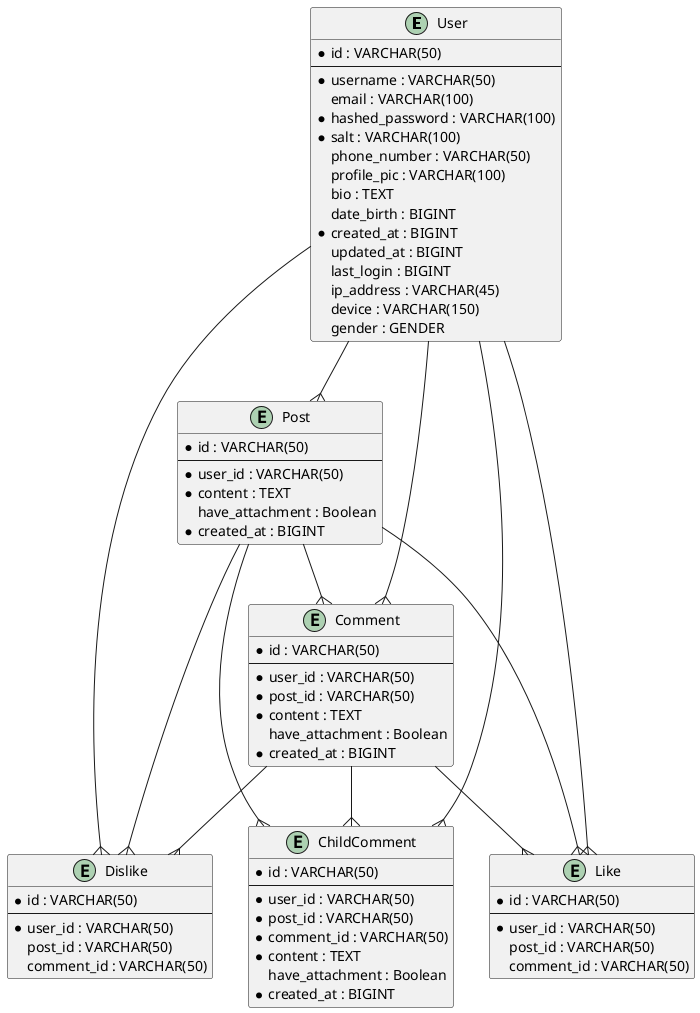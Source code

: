 @startuml
entity User {
 * id : VARCHAR(50)
 --
 * username : VARCHAR(50)
 email : VARCHAR(100)
 * hashed_password : VARCHAR(100)
 * salt : VARCHAR(100)
 phone_number : VARCHAR(50)
 profile_pic : VARCHAR(100)
 bio : TEXT
 date_birth : BIGINT
 * created_at : BIGINT
 updated_at : BIGINT
 last_login : BIGINT
 ip_address : VARCHAR(45)
 device : VARCHAR(150)
 gender : GENDER
}

entity Post {
* id : VARCHAR(50)
--
* user_id : VARCHAR(50)
* content : TEXT
have_attachment : Boolean
* created_at : BIGINT
}

entity Comment {
* id : VARCHAR(50)
--
* user_id : VARCHAR(50)
* post_id : VARCHAR(50)
* content : TEXT
have_attachment : Boolean
* created_at : BIGINT
}

entity ChildComment {
* id : VARCHAR(50)
--
* user_id : VARCHAR(50)
* post_id : VARCHAR(50)
* comment_id : VARCHAR(50)
* content : TEXT
have_attachment : Boolean
* created_at : BIGINT
}

entity Like {
* id : VARCHAR(50)
--
* user_id : VARCHAR(50)
post_id : VARCHAR(50)
comment_id : VARCHAR(50)
}

entity Dislike {
* id : VARCHAR(50)
--
* user_id : VARCHAR(50)
post_id : VARCHAR(50)
comment_id : VARCHAR(50)
}

User --{ Post
User --{ Comment
User --{ ChildComment
User --{ Like
User --{ Dislike
Post --{ Comment
Post --{ ChildComment
Post --{ Like
Post --{ Dislike
Comment --{ ChildComment
Comment --{ Like
Comment --{ Dislike
@enduml
